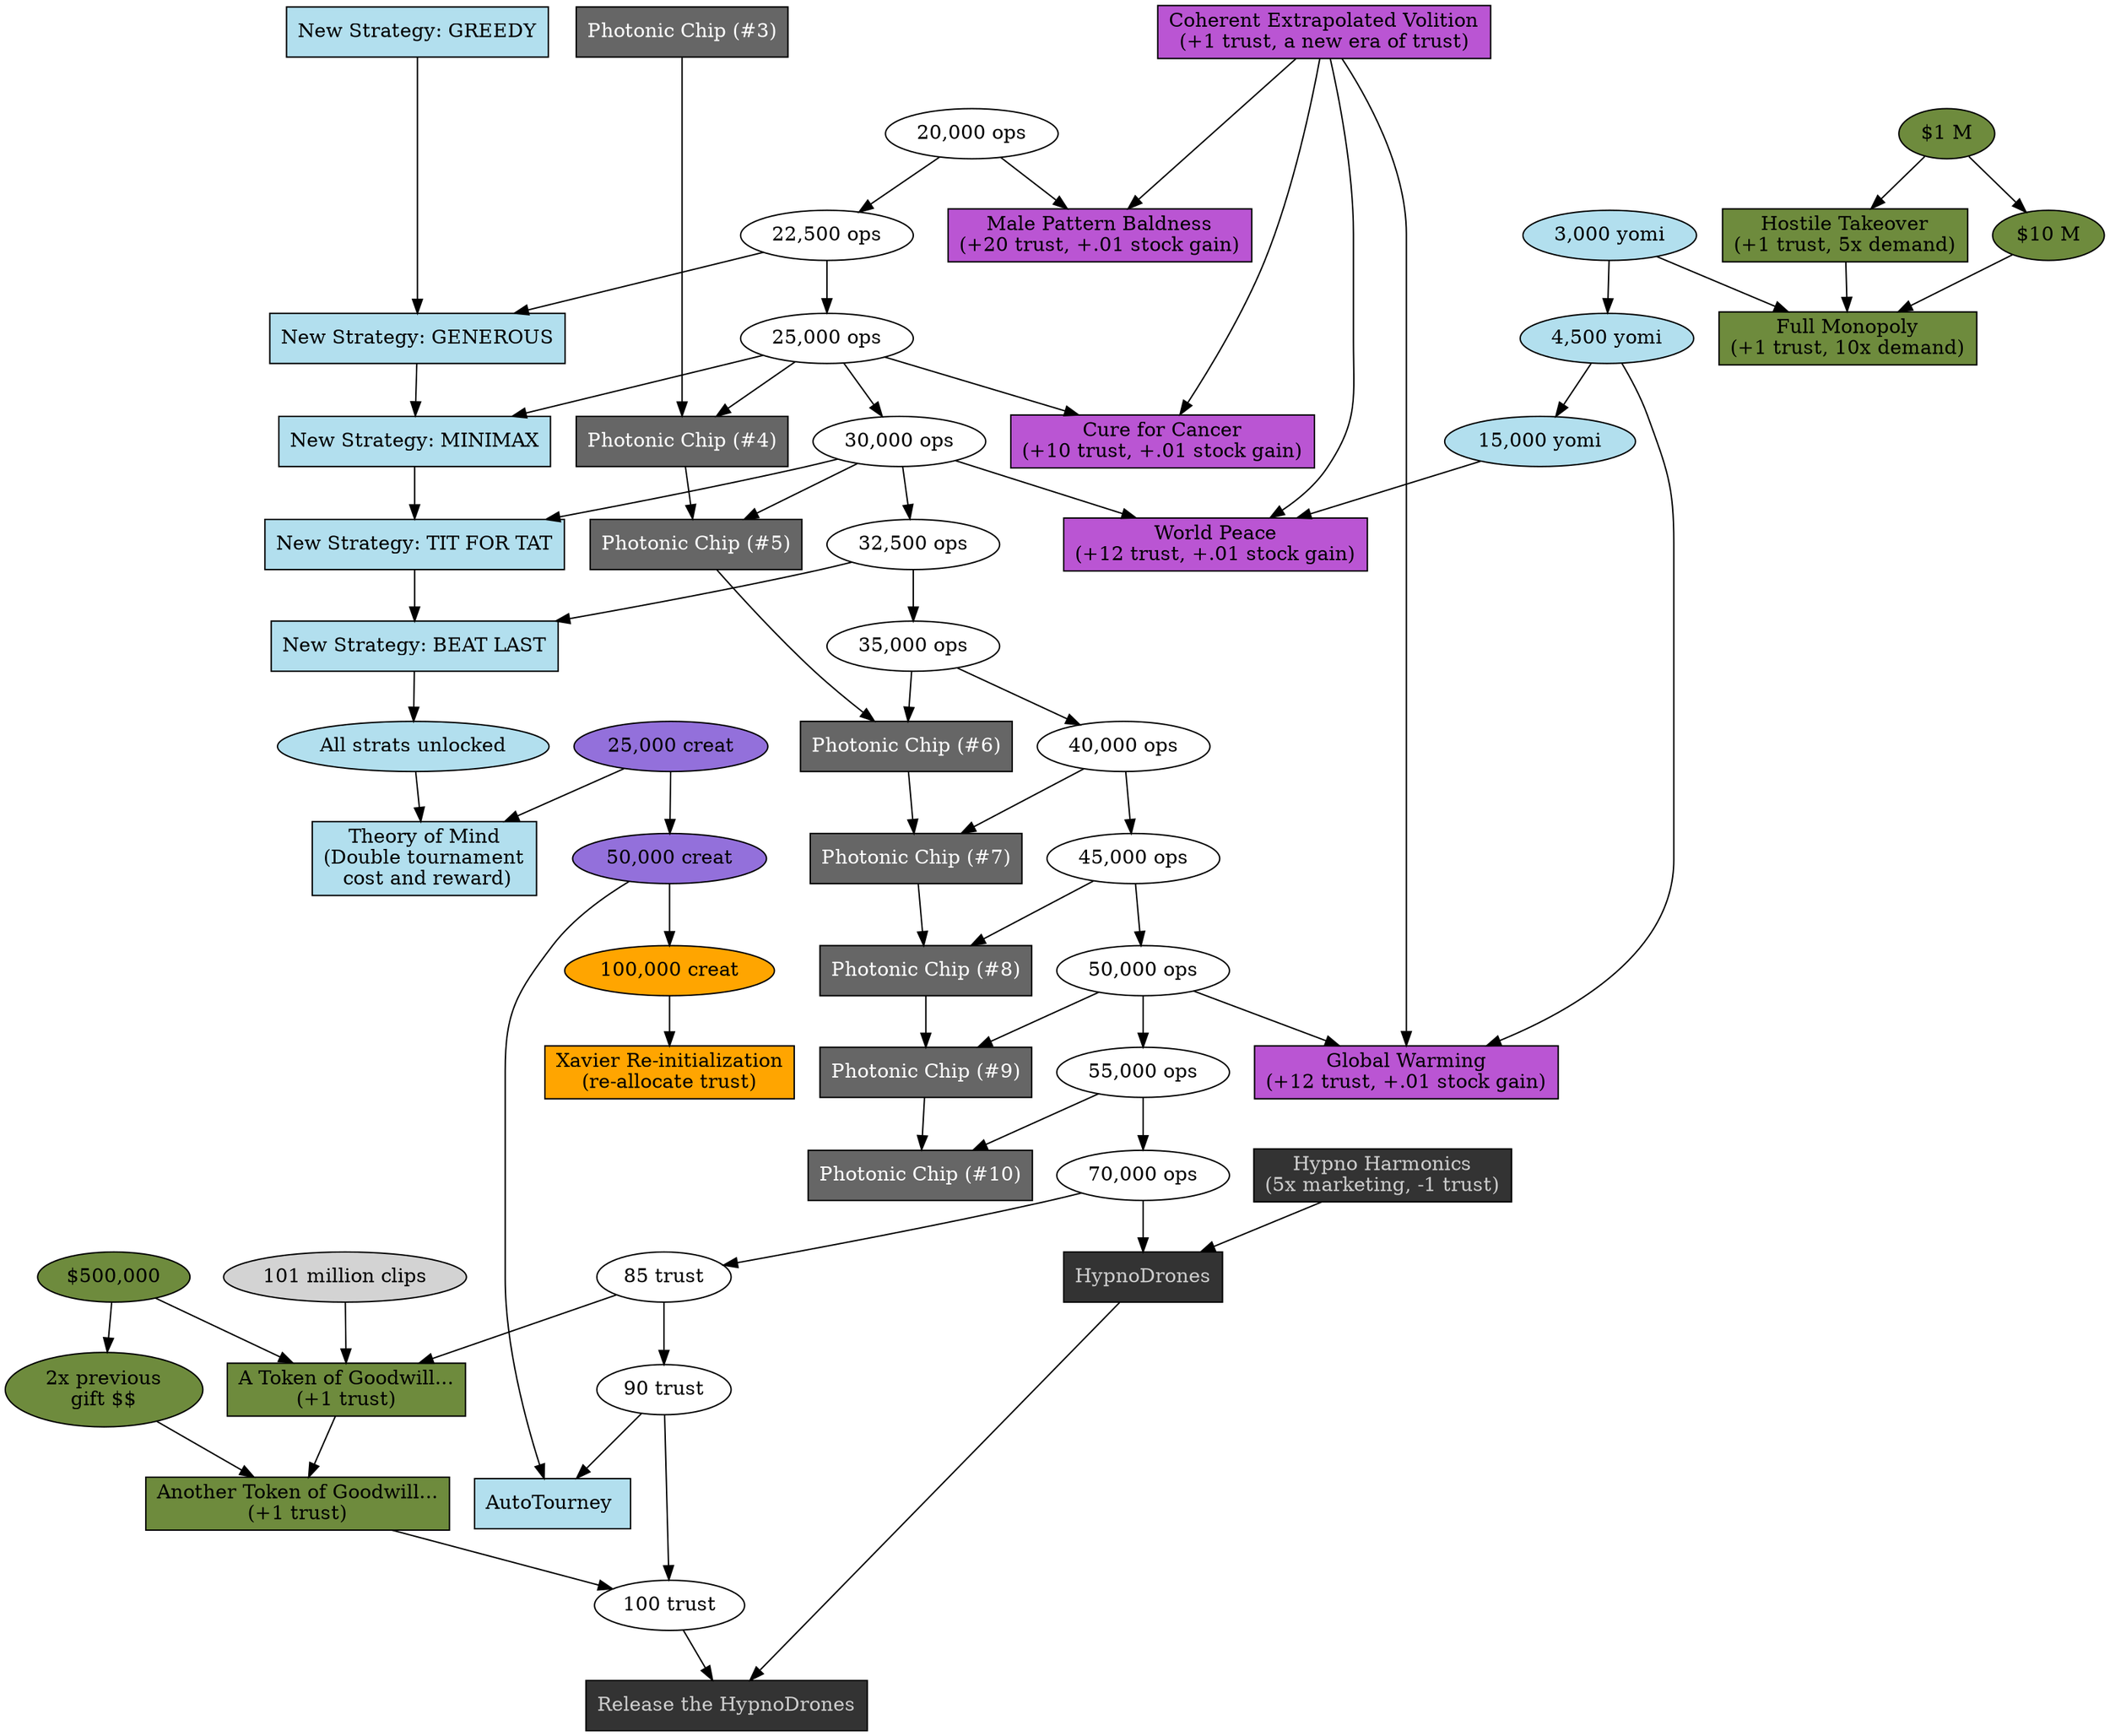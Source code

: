 // --------------------------------------------------
// Stage 1 - part 1 (after 20,000 ops)
// --------------------------------------------------

digraph {

    // default project shape
    node[shape=box, style=filled, fillcolor=grey80]

    {
        // Ops targets
        node[shape=oval, style="", fillcolor=""]
        "20,000 ops" ->
        "22,500 ops" ->
        "25,000 ops" ->
        "30,000 ops" ->
        "32,500 ops" ->
        "35,000 ops" ->
        "40,000 ops" ->
        "45,000 ops" ->
        "50,000 ops" ->
        "55,000 ops" ->
        "70,000 ops" ->
        "85 trust" ->
        "90 trust" ->
        "100 trust"
    }

    {
        // Repeating targets: Theory of Mind and Autotourney
        node[style=filled, fillcolor=mediumpurple]
        node[shape=oval]
        s1_tm_25k_creat[label="25,000 creat"]
        s1_tm_50k_creat[label="50,000 creat"]
        s1_tm_25k_creat -> s1_tm_50k_creat

        node[shape=box, style=filled, fillcolor=lightblue2]
        s1_project119[label="Theory of Mind\n(Double tournament\n cost and reward)"]
        s1_project118[label="AutoTourney "]

        node[shape=oval]
        s1_tm_all_strats[label="All strats unlocked"]
        { s1_tm_25k_creat, s1_tm_all_strats } -> s1_project119
        { s1_tm_50k_creat } -> s1_project118
    }
    "90 trust" -> s1_project118

    {
        // AutoClippers
        node[style=filled, fillcolor=""]

        node[shape=oval]
        "101 million clips"
    }

    {
        // Strategic Modeling and Yomi targets
        node[style=filled, fillcolor=lightblue2]
        {
        rank=source
        project62[label="New Strategy: GREEDY"]
        }
        project63[label="New Strategy: GENEROUS"]
        project64[label="New Strategy: MINIMAX"]
        project65[label="New Strategy: TIT FOR TAT"]
        project66[label="New Strategy: BEAT LAST"]

        node[shape=oval]
        "3,000 yomi" ->
        "4,500 yomi" ->
        "15,000 yomi"

        { "22,500 ops", project62 } -> project63
        { "25,000 ops", project63 } -> project64
        { "30,000 ops", project64 } -> project65
        { "32,500 ops", project65 } -> project66
        project66 -> s1_tm_all_strats
    }

    {
        // Money targets
        node[style=filled, fillcolor=darkolivegreen4]
        project37[label="Hostile Takeover\n(+1 trust, 5x demand)"]
        project38[label="Full Monopoly\n(+1 trust, 10x demand)"]
        project40[label="A Token of Goodwill...\n(+1 trust)"]
        project40b[label="Another Token of Goodwill...\n(+1 trust)"]

        node[shape=oval]
        "$1 M" -> "$10 M"
        "$500,000" -> "2x previous\ngift $$"

        { "$1 M" } -> project37
        { "$500,000", "85 trust", "101 million clips" } -> project40
        { "2x previous\ngift $$", project40 } -> project40b
        project40b -> "100 trust"
    }

    { "$10 M", "3,000 yomi", project37 } -> project38

    {
        // HypnoDrones
        node[style=filled, fillcolor=grey20, fontcolor=grey80]
        project34[label="Hypno Harmonics\n(5x marketing, -1 trust)"]
        project35[label="Release the HypnoDrones"]
        project70[label="HypnoDrones"]

        node[style=oval]
        { "100 trust", project70 } -> project35
        { "70,000 ops", project34 } -> project70
    }

    {
        // Megaprojects
        node[style=filled, fillcolor=mediumorchid]
        {
        rank=source
        project27[label="Coherent Extrapolated Volition\n(+1 trust, a new era of trust)"]
        }
        project28[label="Cure for Cancer\n(+10 trust, +.01 stock gain)"]
        project29[label="World Peace\n(+12 trust, +.01 stock gain)"]
        project30[label="Global Warming\n(+12 trust, +.01 stock gain)"]
        project31[label="Male Pattern Baldness\n(+20 trust, +.01 stock gain)"]
        node[shape=oval]
        { "20,000 ops", project27 } -> project31
        { "25,000 ops", project27 } -> project28
        { "30,000 ops", "15,000 yomi", project27 } -> project29
        { "50,000 ops", "4,500 yomi", project27 } -> project30
    }

    {
        // Quantum Computing
        node[style=filled, fillcolor=grey40, fontcolor=white]
        {
        rank=source
        pchip3[label="Photonic Chip (#3)"]
        }
        pchip4[label="Photonic Chip (#4)"]
        pchip5[label="Photonic Chip (#5)"]
        pchip6[label="Photonic Chip (#6)"]
        pchip7[label="Photonic Chip (#7)"]
        pchip8[label="Photonic Chip (#8)"]
        pchip9[label="Photonic Chip (#9)"]
        pchip10[label="Photonic Chip (#10)"]

        node[shape=oval]
        { "25,000 ops", pchip3 } -> pchip4
        { "30,000 ops", pchip4 } -> pchip5
        { "35,000 ops", pchip5 } -> pchip6
        { "40,000 ops", pchip6 } -> pchip7
        { "45,000 ops", pchip7 } -> pchip8
        { "50,000 ops", pchip8 } -> pchip9
        { "55,000 ops", pchip9 } -> pchip10
    }

    {
        // Resets
        node[style=filled, fillcolor=orange]
        project219[label="Xavier Re-initialization\n(re-allocate trust)", rank=sink]

        node[shape=oval]
        { "100,000 creat" } -> project219
        s1_tm_50k_creat -> "100,000 creat"
    }
}

